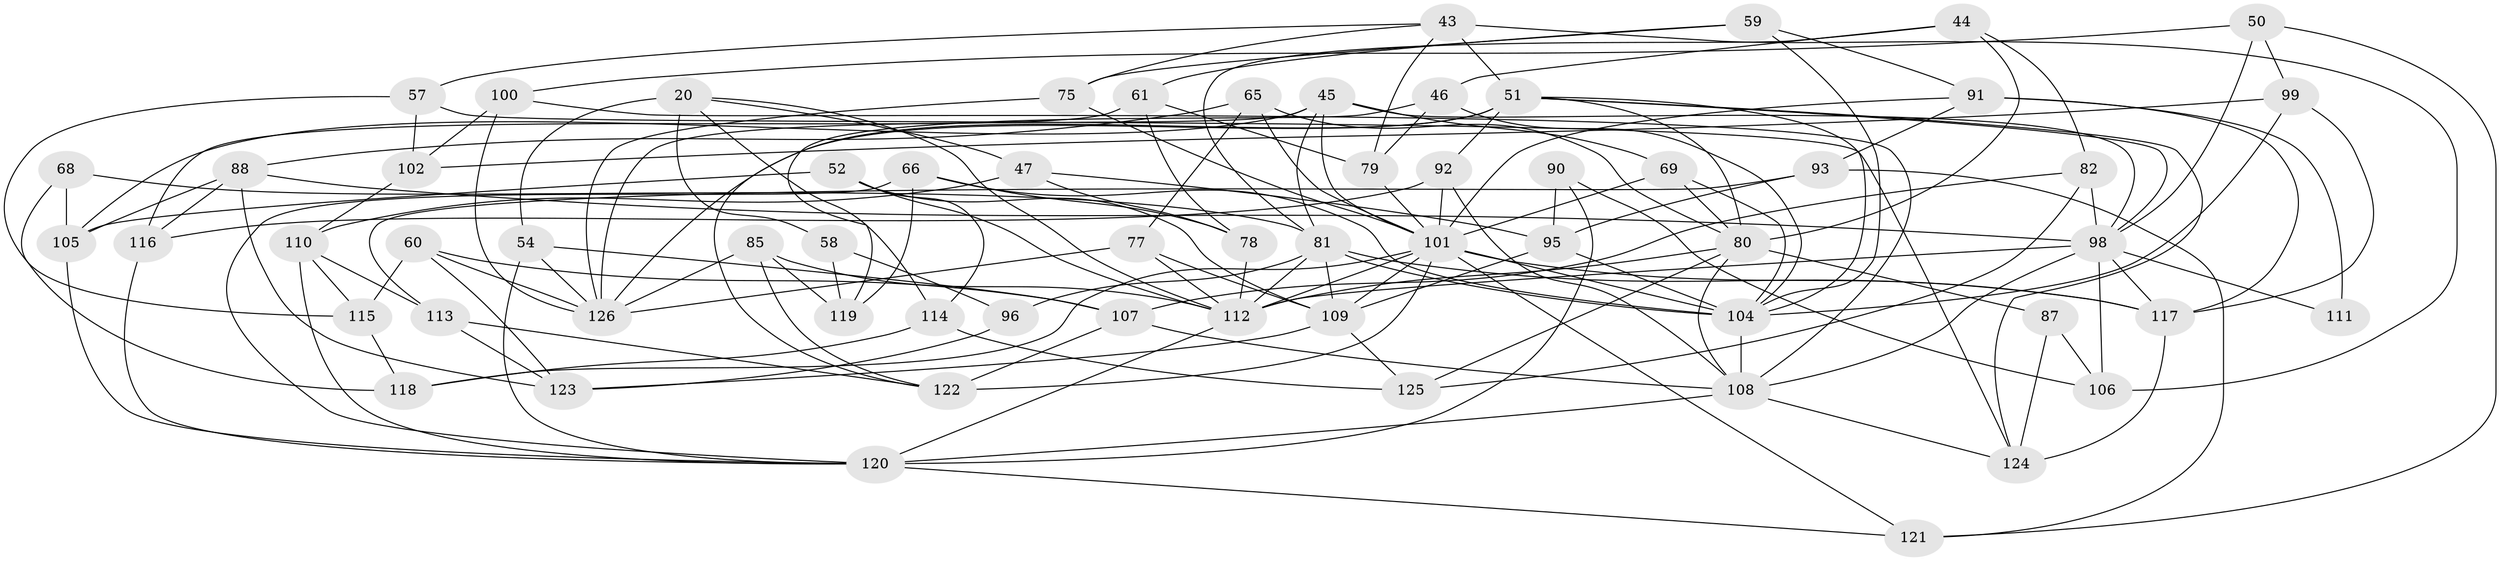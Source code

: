 // original degree distribution, {4: 1.0}
// Generated by graph-tools (version 1.1) at 2025/02/03/04/25 22:02:39]
// undirected, 63 vertices, 158 edges
graph export_dot {
graph [start="1"]
  node [color=gray90,style=filled];
  20 [super="+13"];
  43 [super="+34"];
  44;
  45 [super="+42"];
  46;
  47;
  50;
  51 [super="+10+15+17"];
  52;
  54 [super="+11"];
  57;
  58;
  59;
  60;
  61;
  65;
  66;
  68;
  69;
  75;
  77;
  78;
  79;
  80 [super="+33"];
  81 [super="+5+29+48"];
  82;
  85;
  87;
  88 [super="+36+38"];
  90;
  91 [super="+41"];
  92;
  93;
  95 [super="+40"];
  96 [super="+18"];
  98 [super="+26+37+89"];
  99;
  100;
  101 [super="+73+67"];
  102;
  104 [super="+23+30+25+76"];
  105 [super="+12"];
  106;
  107 [super="+70"];
  108 [super="+86+64"];
  109 [super="+31+63+84"];
  110 [super="+49"];
  111;
  112 [super="+4+32+71+94+103"];
  113;
  114;
  115;
  116;
  117 [super="+83"];
  118;
  119;
  120 [super="+19+35+62"];
  121;
  122 [super="+74+72"];
  123 [super="+1+55"];
  124 [super="+14"];
  125;
  126 [super="+97"];
  20 -- 114;
  20 -- 58;
  20 -- 54 [weight=2];
  20 -- 112;
  20 -- 47;
  43 -- 79;
  43 -- 75;
  43 -- 51 [weight=2];
  43 -- 57;
  43 -- 106;
  44 -- 80;
  44 -- 46;
  44 -- 82;
  44 -- 81;
  45 -- 69;
  45 -- 105;
  45 -- 98;
  45 -- 81;
  45 -- 101;
  45 -- 126;
  46 -- 119;
  46 -- 79;
  46 -- 104;
  47 -- 78;
  47 -- 95;
  47 -- 110;
  50 -- 121;
  50 -- 100;
  50 -- 99;
  50 -- 98;
  51 -- 104;
  51 -- 126;
  51 -- 124;
  51 -- 92;
  51 -- 122 [weight=2];
  51 -- 98;
  51 -- 80;
  52 -- 105;
  52 -- 114;
  52 -- 112;
  52 -- 109;
  54 -- 120 [weight=2];
  54 -- 126;
  54 -- 107;
  57 -- 102;
  57 -- 115;
  57 -- 124;
  58 -- 119;
  58 -- 96 [weight=2];
  59 -- 61;
  59 -- 91;
  59 -- 75;
  59 -- 104;
  60 -- 107;
  60 -- 115;
  60 -- 123;
  60 -- 126;
  61 -- 79;
  61 -- 78;
  61 -- 116;
  65 -- 77;
  65 -- 80;
  65 -- 88;
  65 -- 101;
  66 -- 78;
  66 -- 119;
  66 -- 120;
  66 -- 104;
  68 -- 81;
  68 -- 118;
  68 -- 105 [weight=2];
  69 -- 80;
  69 -- 104;
  69 -- 101;
  75 -- 126;
  75 -- 101;
  77 -- 126;
  77 -- 112;
  77 -- 109;
  78 -- 112;
  79 -- 101;
  80 -- 112;
  80 -- 87;
  80 -- 108;
  80 -- 125;
  81 -- 96 [weight=3];
  81 -- 117 [weight=2];
  81 -- 112 [weight=2];
  81 -- 109;
  81 -- 104;
  82 -- 125;
  82 -- 107;
  82 -- 98;
  85 -- 119;
  85 -- 112;
  85 -- 126;
  85 -- 122;
  87 -- 124 [weight=2];
  87 -- 106;
  88 -- 123 [weight=3];
  88 -- 105;
  88 -- 98 [weight=2];
  88 -- 116;
  90 -- 120 [weight=2];
  90 -- 106;
  90 -- 95;
  91 -- 93;
  91 -- 111 [weight=2];
  91 -- 117;
  91 -- 101;
  92 -- 116;
  92 -- 101;
  92 -- 108;
  93 -- 113;
  93 -- 121;
  93 -- 95;
  95 -- 109 [weight=2];
  95 -- 104;
  96 -- 123;
  98 -- 117;
  98 -- 111 [weight=2];
  98 -- 108 [weight=3];
  98 -- 112;
  98 -- 106;
  99 -- 102;
  99 -- 104;
  99 -- 117;
  100 -- 102;
  100 -- 108;
  100 -- 126;
  101 -- 109 [weight=2];
  101 -- 117 [weight=2];
  101 -- 104;
  101 -- 121;
  101 -- 112 [weight=2];
  101 -- 118;
  101 -- 122 [weight=2];
  102 -- 110;
  104 -- 108 [weight=3];
  105 -- 120;
  107 -- 122 [weight=2];
  107 -- 108;
  108 -- 124;
  108 -- 120;
  109 -- 125;
  109 -- 123 [weight=2];
  110 -- 120 [weight=2];
  110 -- 113;
  110 -- 115;
  112 -- 120 [weight=3];
  113 -- 123;
  113 -- 122;
  114 -- 118;
  114 -- 125;
  115 -- 118;
  116 -- 120;
  117 -- 124;
  120 -- 121;
}
